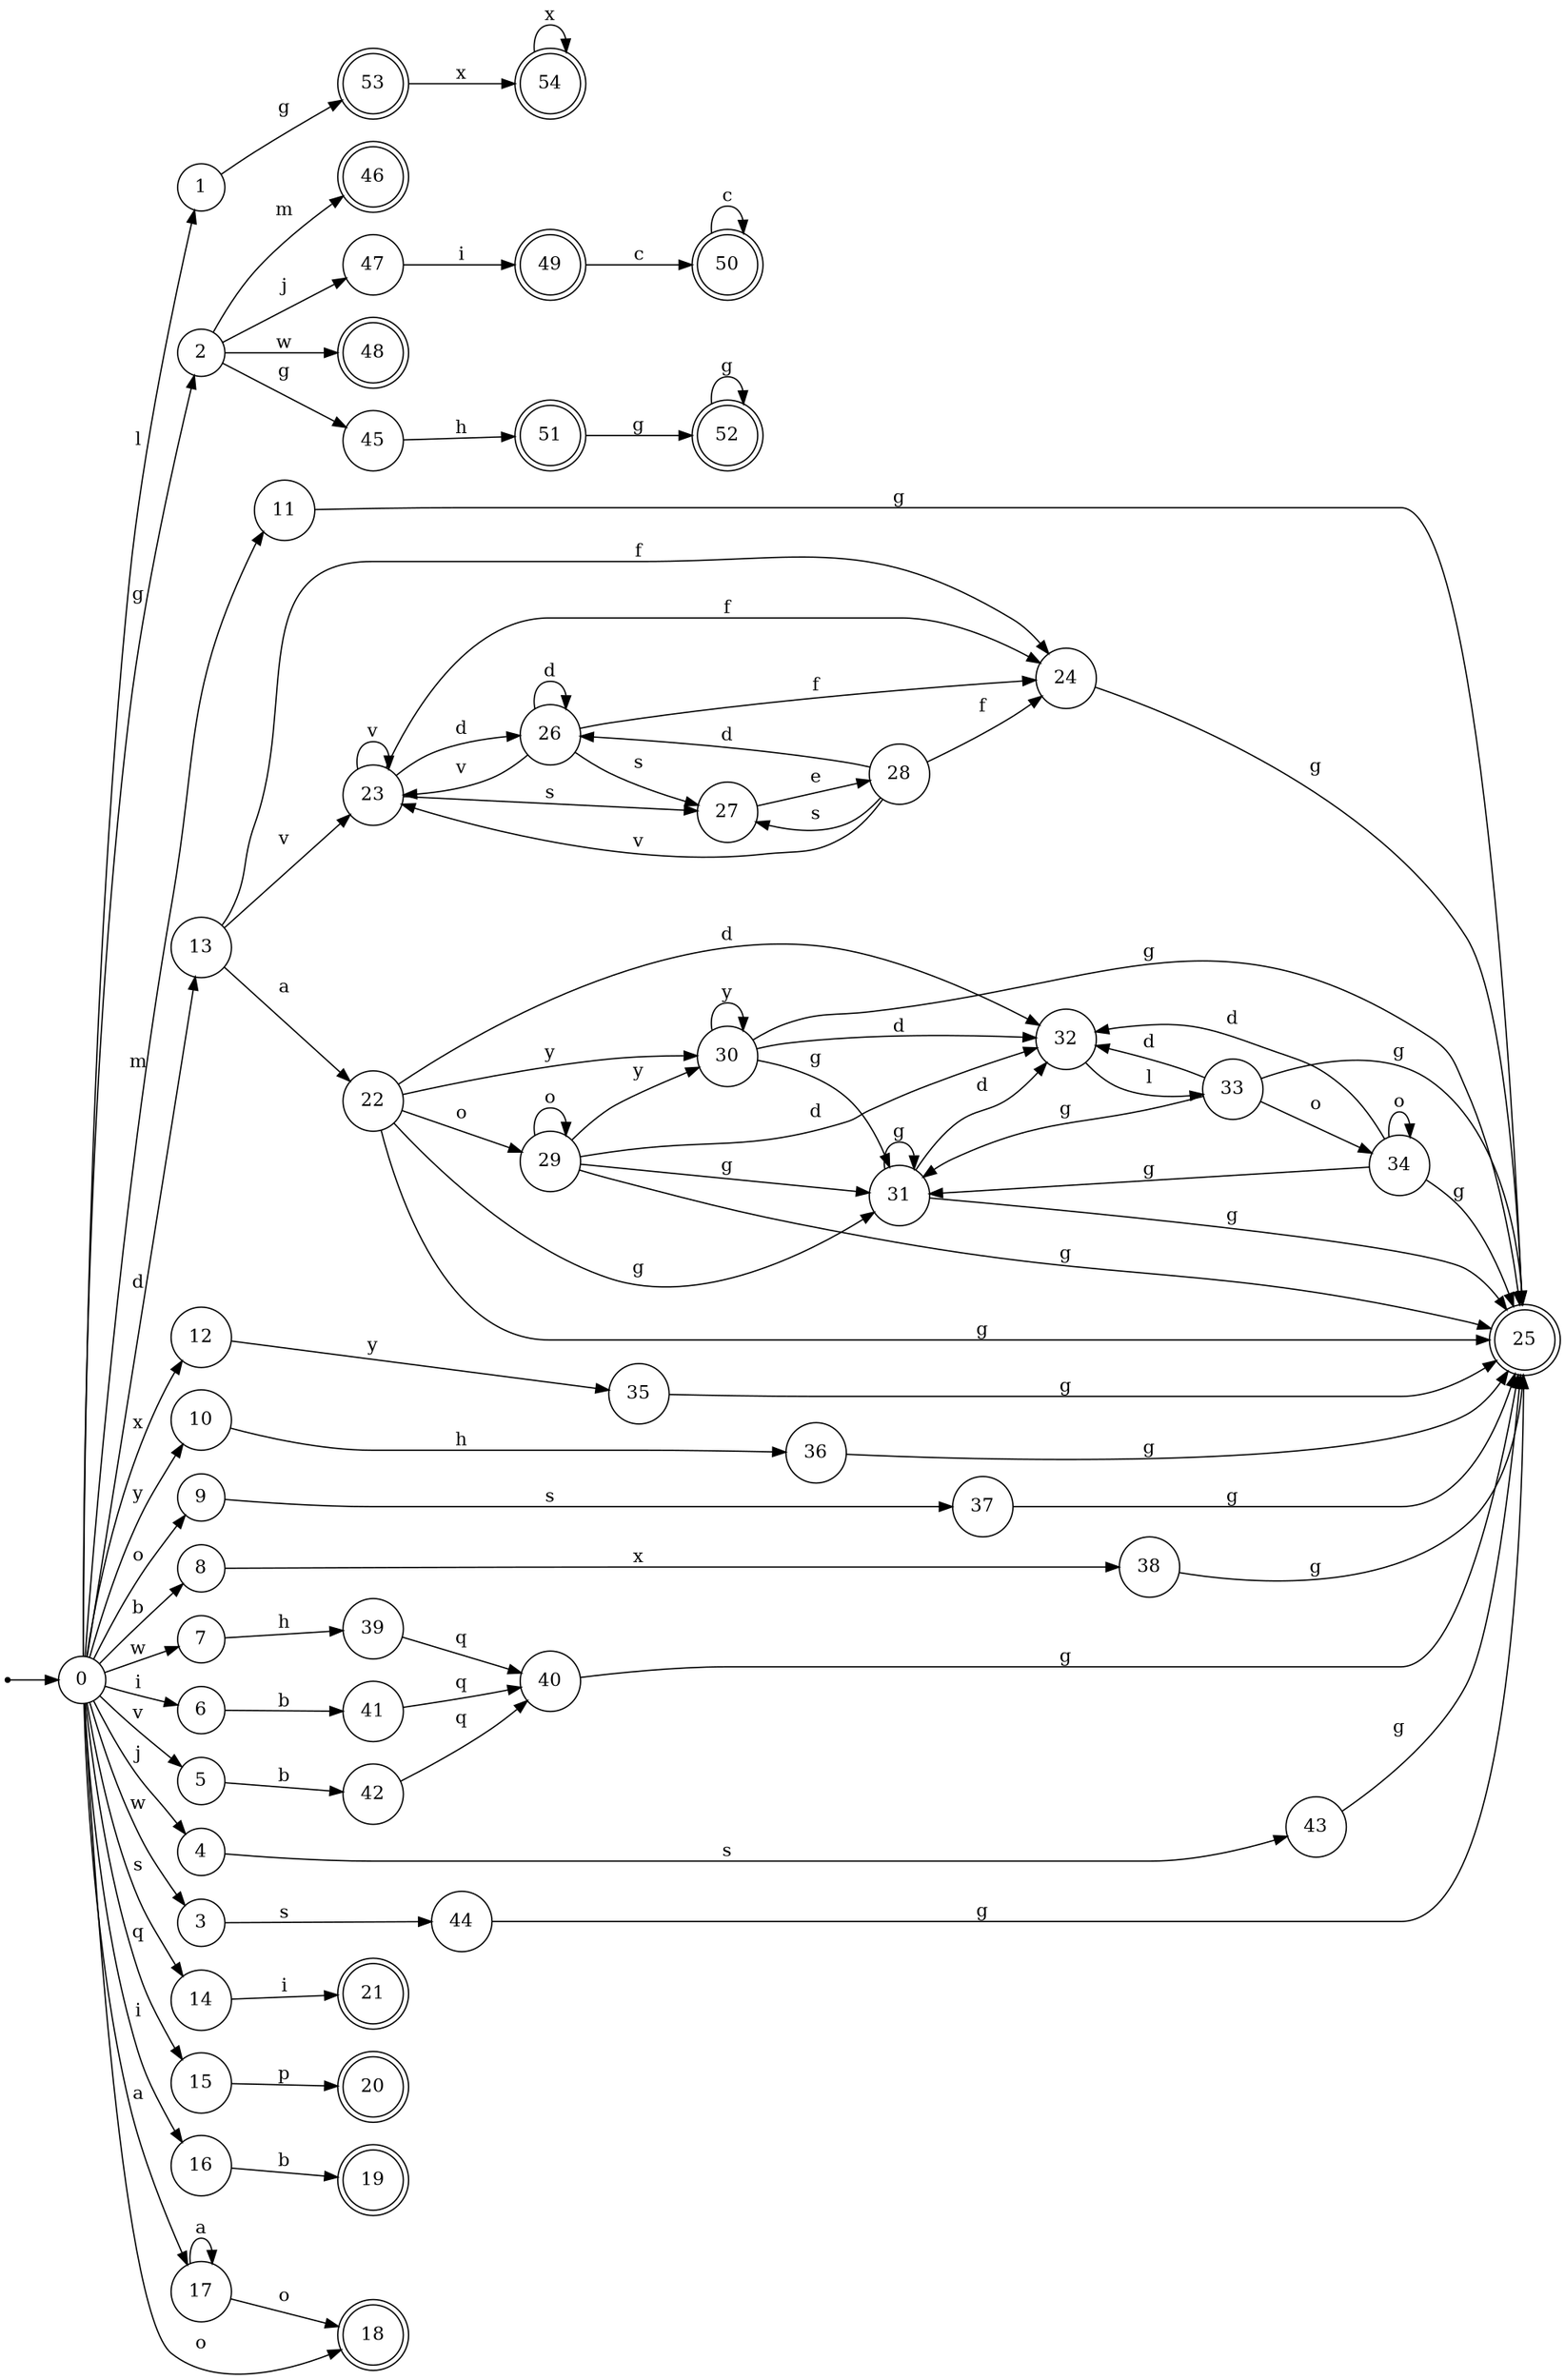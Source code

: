 digraph finite_state_machine {
rankdir=LR;
size="20,20";
node [shape = point]; "dummy0"
node [shape = circle]; "0";
"dummy0" -> "0";
node [shape = circle]; "1";
node [shape = circle]; "2";
node [shape = circle]; "3";
node [shape = circle]; "4";
node [shape = circle]; "5";
node [shape = circle]; "6";
node [shape = circle]; "7";
node [shape = circle]; "8";
node [shape = circle]; "9";
node [shape = circle]; "10";
node [shape = circle]; "11";
node [shape = circle]; "12";
node [shape = circle]; "13";
node [shape = circle]; "14";
node [shape = circle]; "15";
node [shape = circle]; "16";
node [shape = circle]; "17";
node [shape = doublecircle]; "18";node [shape = doublecircle]; "19";node [shape = doublecircle]; "20";node [shape = doublecircle]; "21";node [shape = circle]; "22";
node [shape = circle]; "23";
node [shape = circle]; "24";
node [shape = doublecircle]; "25";node [shape = circle]; "26";
node [shape = circle]; "27";
node [shape = circle]; "28";
node [shape = circle]; "29";
node [shape = circle]; "30";
node [shape = circle]; "31";
node [shape = circle]; "32";
node [shape = circle]; "33";
node [shape = circle]; "34";
node [shape = circle]; "35";
node [shape = circle]; "36";
node [shape = circle]; "37";
node [shape = circle]; "38";
node [shape = circle]; "39";
node [shape = circle]; "40";
node [shape = circle]; "41";
node [shape = circle]; "42";
node [shape = circle]; "43";
node [shape = circle]; "44";
node [shape = circle]; "45";
node [shape = doublecircle]; "46";node [shape = circle]; "47";
node [shape = doublecircle]; "48";node [shape = doublecircle]; "49";node [shape = doublecircle]; "50";node [shape = doublecircle]; "51";node [shape = doublecircle]; "52";node [shape = doublecircle]; "53";node [shape = doublecircle]; "54";"0" -> "1" [label = "l"];
 "0" -> "2" [label = "g"];
 "0" -> "3" [label = "w"];
 "0" -> "7" [label = "w"];
 "0" -> "4" [label = "j"];
 "0" -> "5" [label = "v"];
 "0" -> "16" [label = "i"];
 "0" -> "6" [label = "i"];
 "0" -> "8" [label = "b"];
 "0" -> "9" [label = "o"];
 "0" -> "18" [label = "o"];
 "0" -> "10" [label = "y"];
 "0" -> "11" [label = "m"];
 "0" -> "12" [label = "x"];
 "0" -> "13" [label = "d"];
 "0" -> "14" [label = "s"];
 "0" -> "15" [label = "q"];
 "0" -> "17" [label = "a"];
 "17" -> "17" [label = "a"];
 "17" -> "18" [label = "o"];
 "16" -> "19" [label = "b"];
 "15" -> "20" [label = "p"];
 "14" -> "21" [label = "i"];
 "13" -> "22" [label = "a"];
 "13" -> "23" [label = "v"];
 "13" -> "24" [label = "f"];
 "24" -> "25" [label = "g"];
 "23" -> "23" [label = "v"];
 "23" -> "26" [label = "d"];
 "23" -> "27" [label = "s"];
 "23" -> "24" [label = "f"];
 "27" -> "28" [label = "e"];
 "28" -> "27" [label = "s"];
 "28" -> "26" [label = "d"];
 "28" -> "23" [label = "v"];
 "28" -> "24" [label = "f"];
 "26" -> "26" [label = "d"];
 "26" -> "27" [label = "s"];
 "26" -> "23" [label = "v"];
 "26" -> "24" [label = "f"];
 "22" -> "29" [label = "o"];
 "22" -> "30" [label = "y"];
 "22" -> "25" [label = "g"];
 "22" -> "31" [label = "g"];
 "22" -> "32" [label = "d"];
 "32" -> "33" [label = "l"];
 "33" -> "32" [label = "d"];
 "33" -> "34" [label = "o"];
 "33" -> "25" [label = "g"];
 "33" -> "31" [label = "g"];
 "34" -> "34" [label = "o"];
 "34" -> "32" [label = "d"];
 "34" -> "25" [label = "g"];
 "34" -> "31" [label = "g"];
 "31" -> "25" [label = "g"];
 "31" -> "31" [label = "g"];
 "31" -> "32" [label = "d"];
 "30" -> "30" [label = "y"];
 "30" -> "25" [label = "g"];
 "30" -> "31" [label = "g"];
 "30" -> "32" [label = "d"];
 "29" -> "29" [label = "o"];
 "29" -> "30" [label = "y"];
 "29" -> "25" [label = "g"];
 "29" -> "31" [label = "g"];
 "29" -> "32" [label = "d"];
 "12" -> "35" [label = "y"];
 "35" -> "25" [label = "g"];
 "11" -> "25" [label = "g"];
 "10" -> "36" [label = "h"];
 "36" -> "25" [label = "g"];
 "9" -> "37" [label = "s"];
 "37" -> "25" [label = "g"];
 "8" -> "38" [label = "x"];
 "38" -> "25" [label = "g"];
 "7" -> "39" [label = "h"];
 "39" -> "40" [label = "q"];
 "40" -> "25" [label = "g"];
 "6" -> "41" [label = "b"];
 "41" -> "40" [label = "q"];
 "5" -> "42" [label = "b"];
 "42" -> "40" [label = "q"];
 "4" -> "43" [label = "s"];
 "43" -> "25" [label = "g"];
 "3" -> "44" [label = "s"];
 "44" -> "25" [label = "g"];
 "2" -> "45" [label = "g"];
 "2" -> "46" [label = "m"];
 "2" -> "47" [label = "j"];
 "2" -> "48" [label = "w"];
 "47" -> "49" [label = "i"];
 "49" -> "50" [label = "c"];
 "50" -> "50" [label = "c"];
 "45" -> "51" [label = "h"];
 "51" -> "52" [label = "g"];
 "52" -> "52" [label = "g"];
 "1" -> "53" [label = "g"];
 "53" -> "54" [label = "x"];
 "54" -> "54" [label = "x"];
 }
